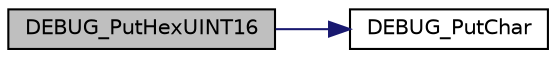 digraph "DEBUG_PutHexUINT16"
{
  edge [fontname="Helvetica",fontsize="10",labelfontname="Helvetica",labelfontsize="10"];
  node [fontname="Helvetica",fontsize="10",shape=record];
  rankdir="LR";
  Node1 [label="DEBUG_PutHexUINT16",height=0.2,width=0.4,color="black", fillcolor="grey75", style="filled", fontcolor="black"];
  Node1 -> Node2 [color="midnightblue",fontsize="10",style="solid"];
  Node2 [label="DEBUG_PutChar",height=0.2,width=0.4,color="black", fillcolor="white", style="filled",URL="$debug__ram__buffer_8c.html#a22252a9e7d2d1bf999eef71dd2fd615d"];
}
